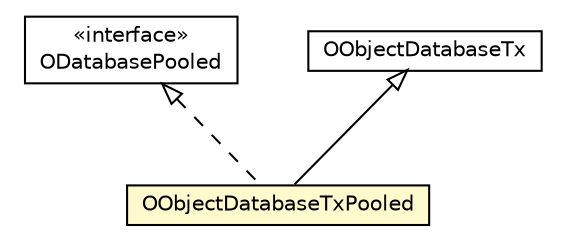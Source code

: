 #!/usr/local/bin/dot
#
# Class diagram 
# Generated by UMLGraph version R5_6-24-gf6e263 (http://www.umlgraph.org/)
#

digraph G {
	edge [fontname="Helvetica",fontsize=10,labelfontname="Helvetica",labelfontsize=10];
	node [fontname="Helvetica",fontsize=10,shape=plaintext];
	nodesep=0.25;
	ranksep=0.5;
	// com.orientechnologies.orient.core.db.ODatabasePooled
	c2613606 [label=<<table title="com.orientechnologies.orient.core.db.ODatabasePooled" border="0" cellborder="1" cellspacing="0" cellpadding="2" port="p" href="../../core/db/ODatabasePooled.html">
		<tr><td><table border="0" cellspacing="0" cellpadding="1">
<tr><td align="center" balign="center"> &#171;interface&#187; </td></tr>
<tr><td align="center" balign="center"> ODatabasePooled </td></tr>
		</table></td></tr>
		</table>>, URL="../../core/db/ODatabasePooled.html", fontname="Helvetica", fontcolor="black", fontsize=10.0];
	// com.orientechnologies.orient.object.db.OObjectDatabaseTx
	c2614862 [label=<<table title="com.orientechnologies.orient.object.db.OObjectDatabaseTx" border="0" cellborder="1" cellspacing="0" cellpadding="2" port="p" href="./OObjectDatabaseTx.html">
		<tr><td><table border="0" cellspacing="0" cellpadding="1">
<tr><td align="center" balign="center"> OObjectDatabaseTx </td></tr>
		</table></td></tr>
		</table>>, URL="./OObjectDatabaseTx.html", fontname="Helvetica", fontcolor="black", fontsize=10.0];
	// com.orientechnologies.orient.object.db.OObjectDatabaseTxPooled
	c2614864 [label=<<table title="com.orientechnologies.orient.object.db.OObjectDatabaseTxPooled" border="0" cellborder="1" cellspacing="0" cellpadding="2" port="p" bgcolor="lemonChiffon" href="./OObjectDatabaseTxPooled.html">
		<tr><td><table border="0" cellspacing="0" cellpadding="1">
<tr><td align="center" balign="center"> OObjectDatabaseTxPooled </td></tr>
		</table></td></tr>
		</table>>, URL="./OObjectDatabaseTxPooled.html", fontname="Helvetica", fontcolor="black", fontsize=10.0];
	//com.orientechnologies.orient.object.db.OObjectDatabaseTxPooled extends com.orientechnologies.orient.object.db.OObjectDatabaseTx
	c2614862:p -> c2614864:p [dir=back,arrowtail=empty];
	//com.orientechnologies.orient.object.db.OObjectDatabaseTxPooled implements com.orientechnologies.orient.core.db.ODatabasePooled
	c2613606:p -> c2614864:p [dir=back,arrowtail=empty,style=dashed];
}

